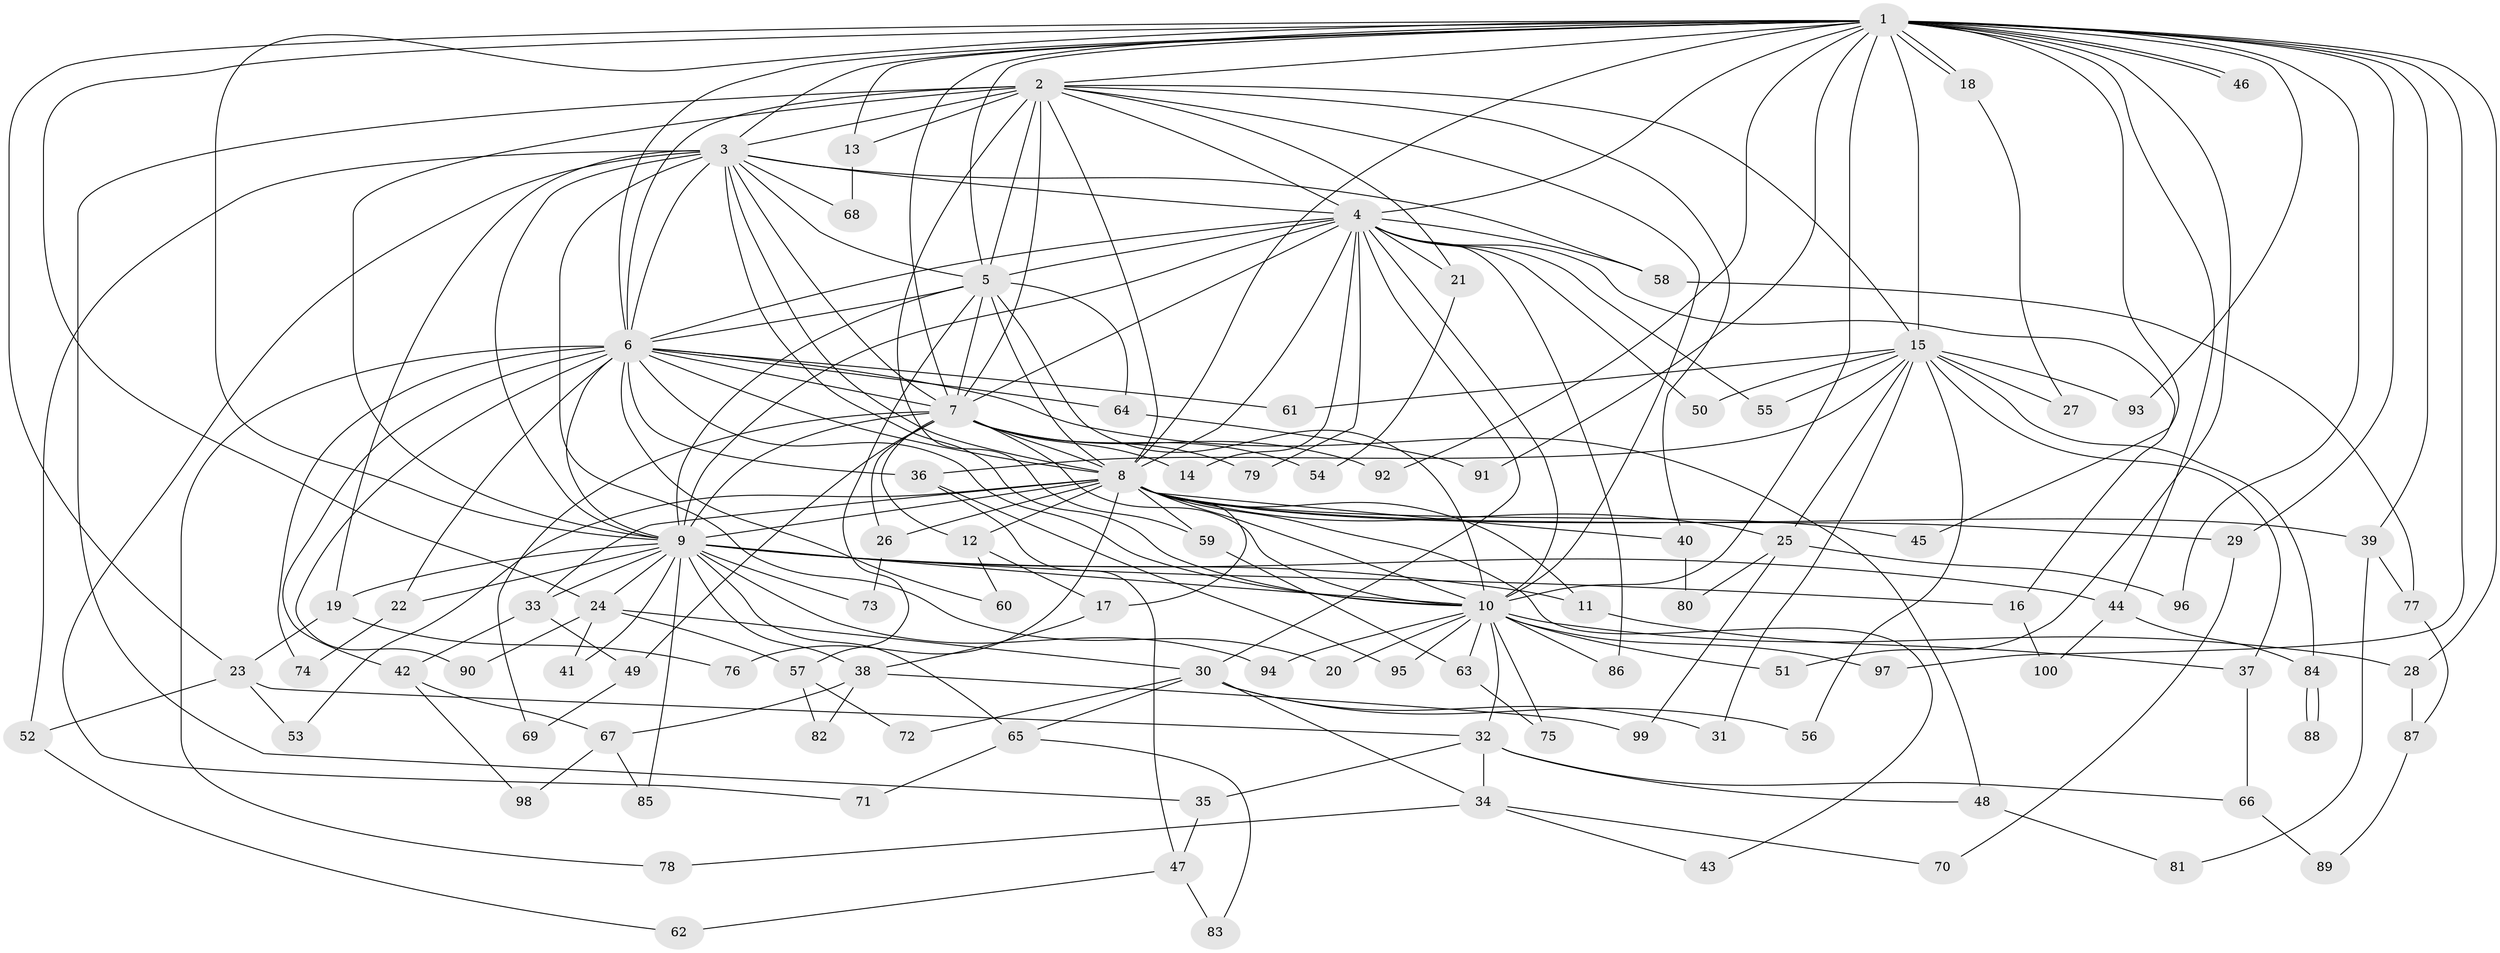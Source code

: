 // Generated by graph-tools (version 1.1) at 2025/38/02/21/25 10:38:53]
// undirected, 100 vertices, 225 edges
graph export_dot {
graph [start="1"]
  node [color=gray90,style=filled];
  1;
  2;
  3;
  4;
  5;
  6;
  7;
  8;
  9;
  10;
  11;
  12;
  13;
  14;
  15;
  16;
  17;
  18;
  19;
  20;
  21;
  22;
  23;
  24;
  25;
  26;
  27;
  28;
  29;
  30;
  31;
  32;
  33;
  34;
  35;
  36;
  37;
  38;
  39;
  40;
  41;
  42;
  43;
  44;
  45;
  46;
  47;
  48;
  49;
  50;
  51;
  52;
  53;
  54;
  55;
  56;
  57;
  58;
  59;
  60;
  61;
  62;
  63;
  64;
  65;
  66;
  67;
  68;
  69;
  70;
  71;
  72;
  73;
  74;
  75;
  76;
  77;
  78;
  79;
  80;
  81;
  82;
  83;
  84;
  85;
  86;
  87;
  88;
  89;
  90;
  91;
  92;
  93;
  94;
  95;
  96;
  97;
  98;
  99;
  100;
  1 -- 2;
  1 -- 3;
  1 -- 4;
  1 -- 5;
  1 -- 6;
  1 -- 7;
  1 -- 8;
  1 -- 9;
  1 -- 10;
  1 -- 13;
  1 -- 15;
  1 -- 18;
  1 -- 18;
  1 -- 23;
  1 -- 24;
  1 -- 28;
  1 -- 29;
  1 -- 39;
  1 -- 44;
  1 -- 45;
  1 -- 46;
  1 -- 46;
  1 -- 51;
  1 -- 91;
  1 -- 92;
  1 -- 93;
  1 -- 96;
  1 -- 97;
  2 -- 3;
  2 -- 4;
  2 -- 5;
  2 -- 6;
  2 -- 7;
  2 -- 8;
  2 -- 9;
  2 -- 10;
  2 -- 13;
  2 -- 15;
  2 -- 21;
  2 -- 35;
  2 -- 40;
  2 -- 59;
  3 -- 4;
  3 -- 5;
  3 -- 6;
  3 -- 7;
  3 -- 8;
  3 -- 9;
  3 -- 10;
  3 -- 19;
  3 -- 20;
  3 -- 52;
  3 -- 58;
  3 -- 68;
  3 -- 71;
  4 -- 5;
  4 -- 6;
  4 -- 7;
  4 -- 8;
  4 -- 9;
  4 -- 10;
  4 -- 14;
  4 -- 16;
  4 -- 21;
  4 -- 30;
  4 -- 50;
  4 -- 55;
  4 -- 58;
  4 -- 79;
  4 -- 86;
  5 -- 6;
  5 -- 7;
  5 -- 8;
  5 -- 9;
  5 -- 10;
  5 -- 57;
  5 -- 64;
  6 -- 7;
  6 -- 8;
  6 -- 9;
  6 -- 10;
  6 -- 22;
  6 -- 36;
  6 -- 42;
  6 -- 48;
  6 -- 60;
  6 -- 61;
  6 -- 64;
  6 -- 74;
  6 -- 78;
  6 -- 90;
  7 -- 8;
  7 -- 9;
  7 -- 10;
  7 -- 12;
  7 -- 14;
  7 -- 26;
  7 -- 49;
  7 -- 54;
  7 -- 69;
  7 -- 79;
  7 -- 92;
  8 -- 9;
  8 -- 10;
  8 -- 11;
  8 -- 12;
  8 -- 17;
  8 -- 25;
  8 -- 26;
  8 -- 29;
  8 -- 33;
  8 -- 39;
  8 -- 40;
  8 -- 43;
  8 -- 45;
  8 -- 53;
  8 -- 59;
  8 -- 76;
  9 -- 10;
  9 -- 11;
  9 -- 16;
  9 -- 19;
  9 -- 22;
  9 -- 24;
  9 -- 33;
  9 -- 38;
  9 -- 41;
  9 -- 44;
  9 -- 65;
  9 -- 73;
  9 -- 85;
  9 -- 94;
  10 -- 20;
  10 -- 28;
  10 -- 32;
  10 -- 51;
  10 -- 63;
  10 -- 75;
  10 -- 86;
  10 -- 94;
  10 -- 95;
  10 -- 97;
  11 -- 37;
  12 -- 17;
  12 -- 60;
  13 -- 68;
  15 -- 25;
  15 -- 27;
  15 -- 31;
  15 -- 36;
  15 -- 37;
  15 -- 50;
  15 -- 55;
  15 -- 56;
  15 -- 61;
  15 -- 84;
  15 -- 93;
  16 -- 100;
  17 -- 38;
  18 -- 27;
  19 -- 23;
  19 -- 76;
  21 -- 54;
  22 -- 74;
  23 -- 32;
  23 -- 52;
  23 -- 53;
  24 -- 30;
  24 -- 41;
  24 -- 57;
  24 -- 90;
  25 -- 80;
  25 -- 96;
  25 -- 99;
  26 -- 73;
  28 -- 87;
  29 -- 70;
  30 -- 31;
  30 -- 34;
  30 -- 56;
  30 -- 65;
  30 -- 72;
  32 -- 34;
  32 -- 35;
  32 -- 48;
  32 -- 66;
  33 -- 42;
  33 -- 49;
  34 -- 43;
  34 -- 70;
  34 -- 78;
  35 -- 47;
  36 -- 47;
  36 -- 95;
  37 -- 66;
  38 -- 67;
  38 -- 82;
  38 -- 99;
  39 -- 77;
  39 -- 81;
  40 -- 80;
  42 -- 67;
  42 -- 98;
  44 -- 84;
  44 -- 100;
  47 -- 62;
  47 -- 83;
  48 -- 81;
  49 -- 69;
  52 -- 62;
  57 -- 72;
  57 -- 82;
  58 -- 77;
  59 -- 63;
  63 -- 75;
  64 -- 91;
  65 -- 71;
  65 -- 83;
  66 -- 89;
  67 -- 85;
  67 -- 98;
  77 -- 87;
  84 -- 88;
  84 -- 88;
  87 -- 89;
}
